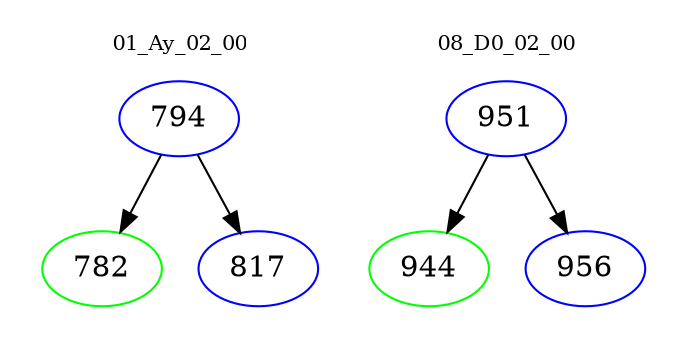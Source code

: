 digraph{
subgraph cluster_0 {
color = white
label = "01_Ay_02_00";
fontsize=10;
T0_794 [label="794", color="blue"]
T0_794 -> T0_782 [color="black"]
T0_782 [label="782", color="green"]
T0_794 -> T0_817 [color="black"]
T0_817 [label="817", color="blue"]
}
subgraph cluster_1 {
color = white
label = "08_D0_02_00";
fontsize=10;
T1_951 [label="951", color="blue"]
T1_951 -> T1_944 [color="black"]
T1_944 [label="944", color="green"]
T1_951 -> T1_956 [color="black"]
T1_956 [label="956", color="blue"]
}
}
